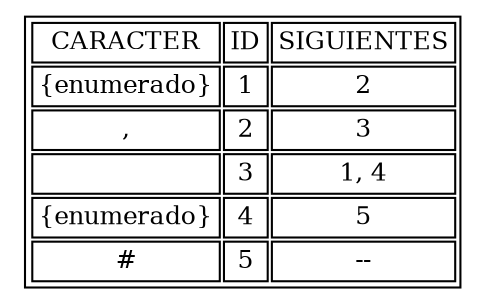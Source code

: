 digraph G {tabla1[shape=plaintext,fontsize=12, label=<<TABLE BORDER="1"><TR><TD>CARACTER</TD><TD>ID</TD><TD>SIGUIENTES</TD></TR><TR> <TD>{enumerado}</TD><TD>1</TD><TD>2</TD> </TR><TR> <TD>,</TD><TD>2</TD><TD>3</TD> </TR><TR> <TD> </TD><TD>3</TD><TD>1, 4</TD> </TR><TR> <TD>{enumerado}</TD><TD>4</TD><TD>5</TD> </TR><TR> <TD>#</TD><TD>5</TD><TD>--</TD> </TR></TABLE>>];}
